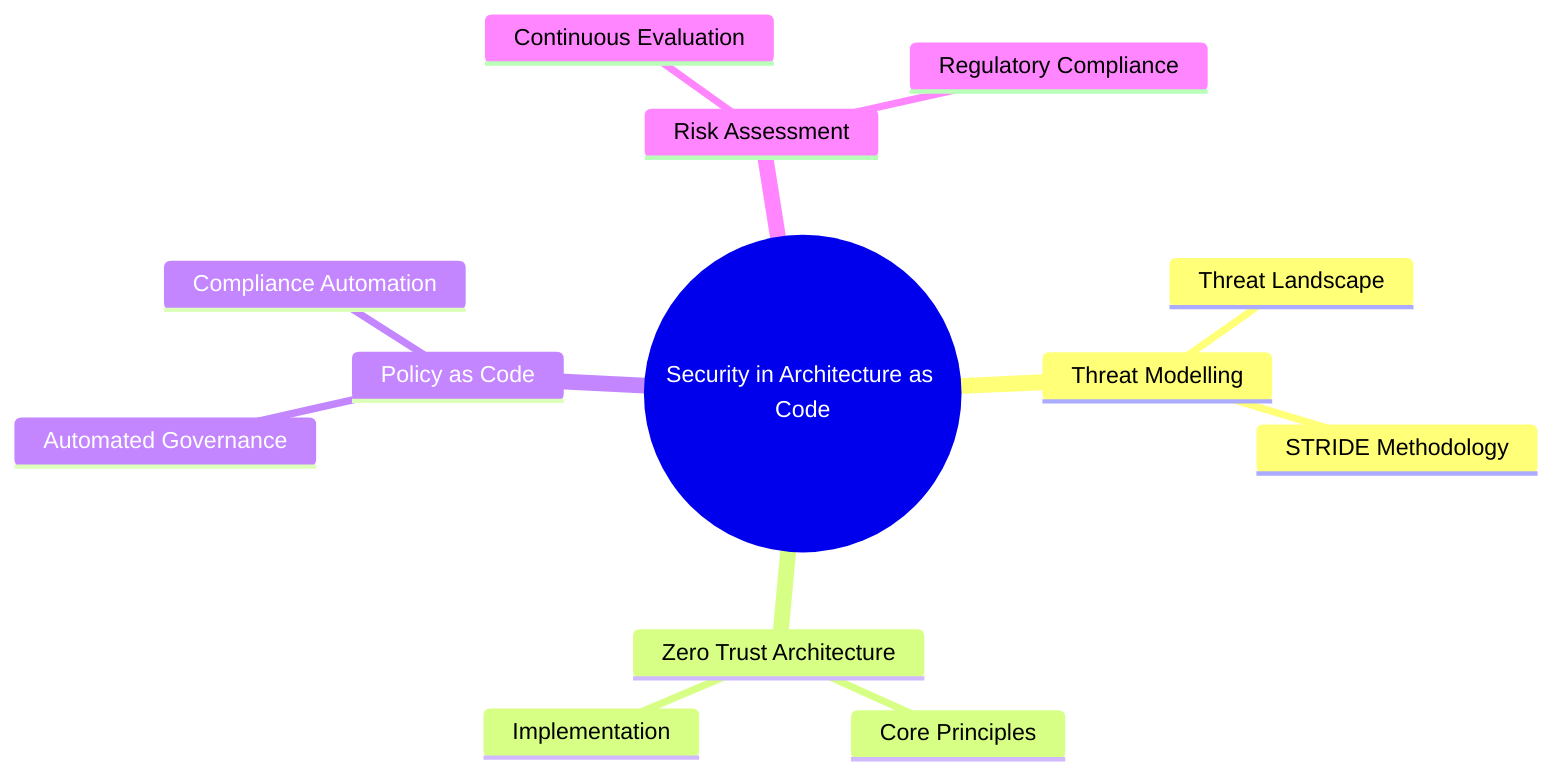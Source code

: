 %%{init: {"theme": "base", "themeVariables": {"primaryColor": "#1E3A8A", "primaryTextColor": "#F8FAFC", "secondaryColor": "#2563EB", "tertiaryColor": "#BFDBFE", "background": "#F8FAFF", "lineColor": "#1E3A8A", "textColor": "#0F172A", "fontFamily": "Inter, 'Segoe UI', sans-serif", "mindmapBranchColor": "#1E3A8A", "mindmapLeafColor": "#2563EB"}}}%%
mindmap
  root((Security in Architecture as Code))
    Threat Modelling
      Threat Landscape
      STRIDE Methodology
    Zero Trust Architecture
      Core Principles
      Implementation
    Policy as Code
      Automated Governance
      Compliance Automation
    Risk Assessment
      Continuous Evaluation
      Regulatory Compliance